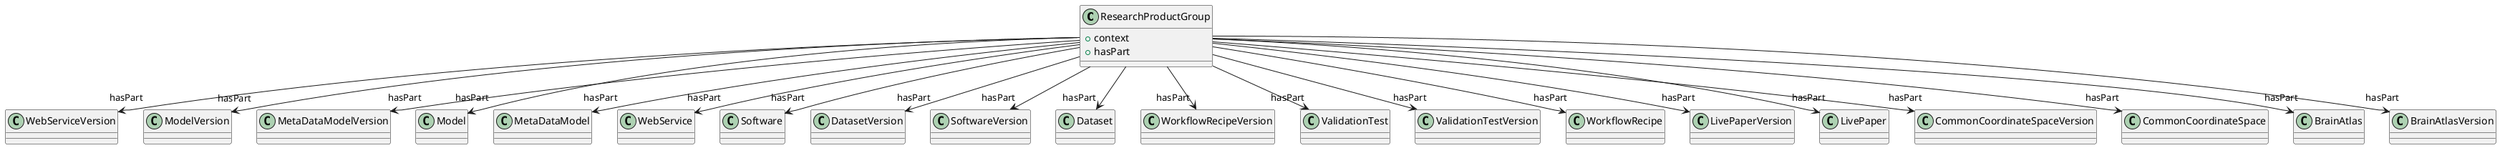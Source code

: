 @startuml
class ResearchProductGroup {
+context
+hasPart

}
ResearchProductGroup -d-> "hasPart" WebServiceVersion
ResearchProductGroup -d-> "hasPart" ModelVersion
ResearchProductGroup -d-> "hasPart" MetaDataModelVersion
ResearchProductGroup -d-> "hasPart" Model
ResearchProductGroup -d-> "hasPart" MetaDataModel
ResearchProductGroup -d-> "hasPart" WebService
ResearchProductGroup -d-> "hasPart" Software
ResearchProductGroup -d-> "hasPart" DatasetVersion
ResearchProductGroup -d-> "hasPart" SoftwareVersion
ResearchProductGroup -d-> "hasPart" Dataset
ResearchProductGroup -d-> "hasPart" WorkflowRecipeVersion
ResearchProductGroup -d-> "hasPart" ValidationTest
ResearchProductGroup -d-> "hasPart" ValidationTestVersion
ResearchProductGroup -d-> "hasPart" WorkflowRecipe
ResearchProductGroup -d-> "hasPart" LivePaperVersion
ResearchProductGroup -d-> "hasPart" LivePaper
ResearchProductGroup -d-> "hasPart" CommonCoordinateSpaceVersion
ResearchProductGroup -d-> "hasPart" CommonCoordinateSpace
ResearchProductGroup -d-> "hasPart" BrainAtlas
ResearchProductGroup -d-> "hasPart" BrainAtlasVersion

@enduml
